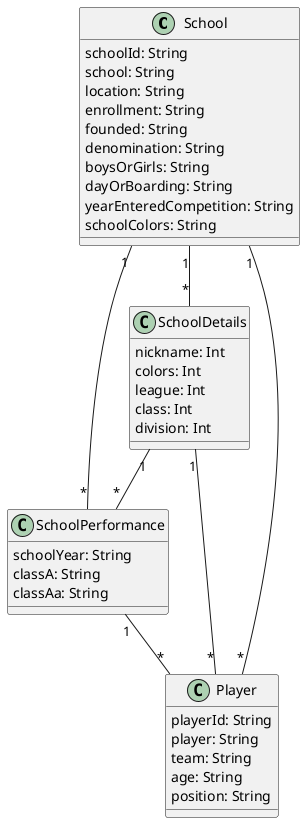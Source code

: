 @startuml "SchoolPlayer"


class School{
  schoolId: String
  school: String
  location: String
  enrollment: String
  founded: String
  denomination: String
  boysOrGirls: String
  dayOrBoarding: String
  yearEnteredCompetition: String
  schoolColors: String
}

class SchoolDetails{
  nickname: Int
  colors: Int
  league: Int
  class: Int
  division: Int
}

class SchoolPerformance{
  schoolYear: String
  classA: String
  classAa: String
}

class Player{
  playerId: String
  player: String
  team: String
  age: String
  position: String
}



School "1" -- "*" SchoolDetails

School "1" -- "*" SchoolPerformance

School "1" -- "*" Player

SchoolDetails "1" -- "*" Player

SchoolDetails "1" -- "*" SchoolPerformance

SchoolPerformance "1" -- "*" Player


@enduml
